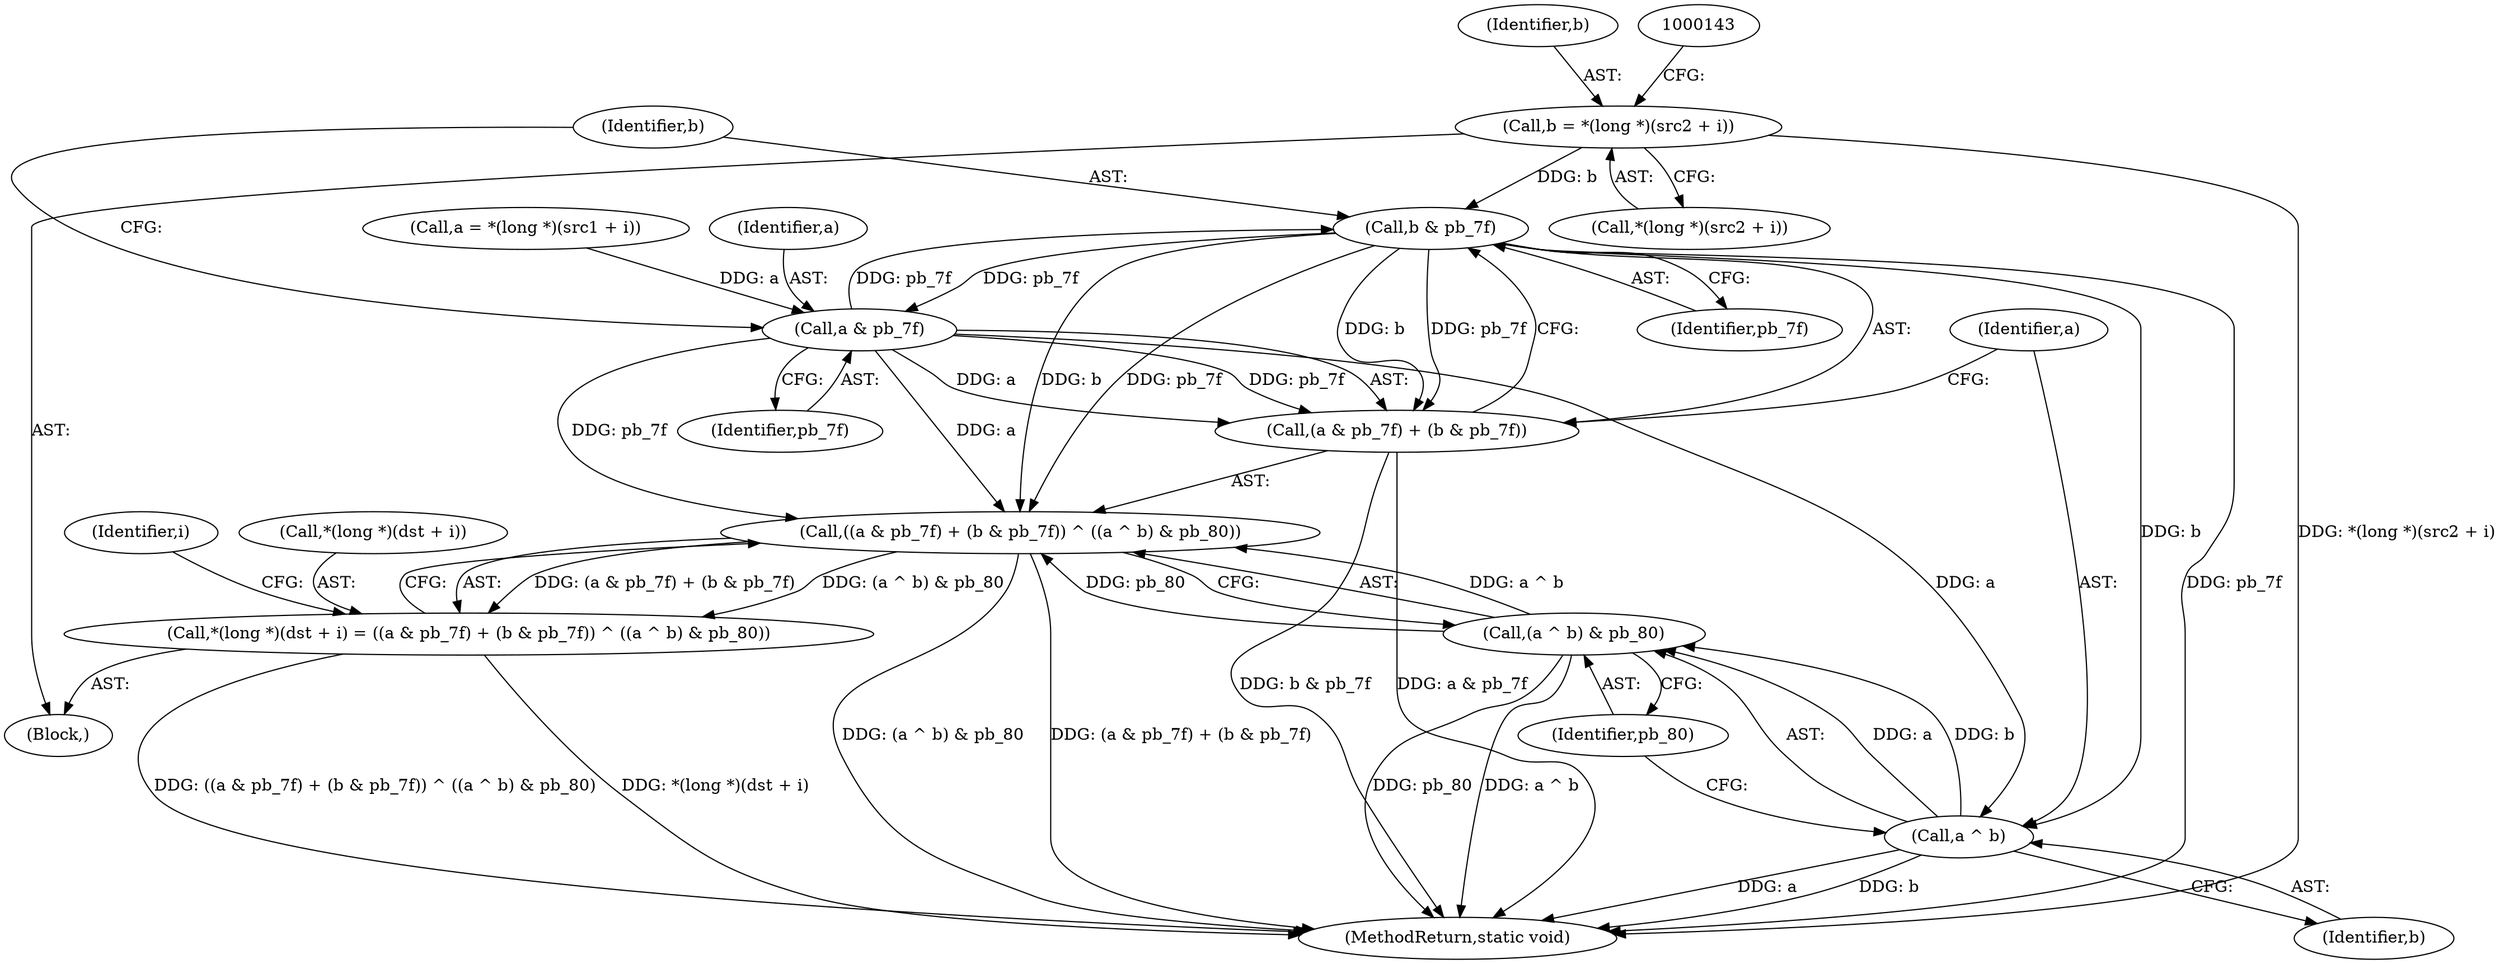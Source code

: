 digraph "0_FFmpeg_86736f59d6a527d8bc807d09b93f971c0fe0bb07@integer" {
"1000132" [label="(Call,b = *(long *)(src2 + i))"];
"1000152" [label="(Call,b & pb_7f)"];
"1000147" [label="(Call,((a & pb_7f) + (b & pb_7f)) ^ ((a ^ b) & pb_80))"];
"1000140" [label="(Call,*(long *)(dst + i) = ((a & pb_7f) + (b & pb_7f)) ^ ((a ^ b) & pb_80))"];
"1000149" [label="(Call,a & pb_7f)"];
"1000148" [label="(Call,(a & pb_7f) + (b & pb_7f))"];
"1000156" [label="(Call,a ^ b)"];
"1000155" [label="(Call,(a ^ b) & pb_80)"];
"1000158" [label="(Identifier,b)"];
"1000150" [label="(Identifier,a)"];
"1000123" [label="(Call,a = *(long *)(src1 + i))"];
"1000147" [label="(Call,((a & pb_7f) + (b & pb_7f)) ^ ((a ^ b) & pb_80))"];
"1000177" [label="(MethodReturn,static void)"];
"1000156" [label="(Call,a ^ b)"];
"1000118" [label="(Identifier,i)"];
"1000141" [label="(Call,*(long *)(dst + i))"];
"1000149" [label="(Call,a & pb_7f)"];
"1000155" [label="(Call,(a ^ b) & pb_80)"];
"1000151" [label="(Identifier,pb_7f)"];
"1000134" [label="(Call,*(long *)(src2 + i))"];
"1000140" [label="(Call,*(long *)(dst + i) = ((a & pb_7f) + (b & pb_7f)) ^ ((a ^ b) & pb_80))"];
"1000121" [label="(Block,)"];
"1000152" [label="(Call,b & pb_7f)"];
"1000133" [label="(Identifier,b)"];
"1000153" [label="(Identifier,b)"];
"1000159" [label="(Identifier,pb_80)"];
"1000157" [label="(Identifier,a)"];
"1000148" [label="(Call,(a & pb_7f) + (b & pb_7f))"];
"1000132" [label="(Call,b = *(long *)(src2 + i))"];
"1000154" [label="(Identifier,pb_7f)"];
"1000132" -> "1000121"  [label="AST: "];
"1000132" -> "1000134"  [label="CFG: "];
"1000133" -> "1000132"  [label="AST: "];
"1000134" -> "1000132"  [label="AST: "];
"1000143" -> "1000132"  [label="CFG: "];
"1000132" -> "1000177"  [label="DDG: *(long *)(src2 + i)"];
"1000132" -> "1000152"  [label="DDG: b"];
"1000152" -> "1000148"  [label="AST: "];
"1000152" -> "1000154"  [label="CFG: "];
"1000153" -> "1000152"  [label="AST: "];
"1000154" -> "1000152"  [label="AST: "];
"1000148" -> "1000152"  [label="CFG: "];
"1000152" -> "1000177"  [label="DDG: pb_7f"];
"1000152" -> "1000147"  [label="DDG: b"];
"1000152" -> "1000147"  [label="DDG: pb_7f"];
"1000152" -> "1000149"  [label="DDG: pb_7f"];
"1000152" -> "1000148"  [label="DDG: b"];
"1000152" -> "1000148"  [label="DDG: pb_7f"];
"1000149" -> "1000152"  [label="DDG: pb_7f"];
"1000152" -> "1000156"  [label="DDG: b"];
"1000147" -> "1000140"  [label="AST: "];
"1000147" -> "1000155"  [label="CFG: "];
"1000148" -> "1000147"  [label="AST: "];
"1000155" -> "1000147"  [label="AST: "];
"1000140" -> "1000147"  [label="CFG: "];
"1000147" -> "1000177"  [label="DDG: (a ^ b) & pb_80"];
"1000147" -> "1000177"  [label="DDG: (a & pb_7f) + (b & pb_7f)"];
"1000147" -> "1000140"  [label="DDG: (a & pb_7f) + (b & pb_7f)"];
"1000147" -> "1000140"  [label="DDG: (a ^ b) & pb_80"];
"1000149" -> "1000147"  [label="DDG: a"];
"1000149" -> "1000147"  [label="DDG: pb_7f"];
"1000155" -> "1000147"  [label="DDG: a ^ b"];
"1000155" -> "1000147"  [label="DDG: pb_80"];
"1000140" -> "1000121"  [label="AST: "];
"1000141" -> "1000140"  [label="AST: "];
"1000118" -> "1000140"  [label="CFG: "];
"1000140" -> "1000177"  [label="DDG: *(long *)(dst + i)"];
"1000140" -> "1000177"  [label="DDG: ((a & pb_7f) + (b & pb_7f)) ^ ((a ^ b) & pb_80)"];
"1000149" -> "1000148"  [label="AST: "];
"1000149" -> "1000151"  [label="CFG: "];
"1000150" -> "1000149"  [label="AST: "];
"1000151" -> "1000149"  [label="AST: "];
"1000153" -> "1000149"  [label="CFG: "];
"1000149" -> "1000148"  [label="DDG: a"];
"1000149" -> "1000148"  [label="DDG: pb_7f"];
"1000123" -> "1000149"  [label="DDG: a"];
"1000149" -> "1000156"  [label="DDG: a"];
"1000157" -> "1000148"  [label="CFG: "];
"1000148" -> "1000177"  [label="DDG: b & pb_7f"];
"1000148" -> "1000177"  [label="DDG: a & pb_7f"];
"1000156" -> "1000155"  [label="AST: "];
"1000156" -> "1000158"  [label="CFG: "];
"1000157" -> "1000156"  [label="AST: "];
"1000158" -> "1000156"  [label="AST: "];
"1000159" -> "1000156"  [label="CFG: "];
"1000156" -> "1000177"  [label="DDG: a"];
"1000156" -> "1000177"  [label="DDG: b"];
"1000156" -> "1000155"  [label="DDG: a"];
"1000156" -> "1000155"  [label="DDG: b"];
"1000155" -> "1000159"  [label="CFG: "];
"1000159" -> "1000155"  [label="AST: "];
"1000155" -> "1000177"  [label="DDG: pb_80"];
"1000155" -> "1000177"  [label="DDG: a ^ b"];
}
